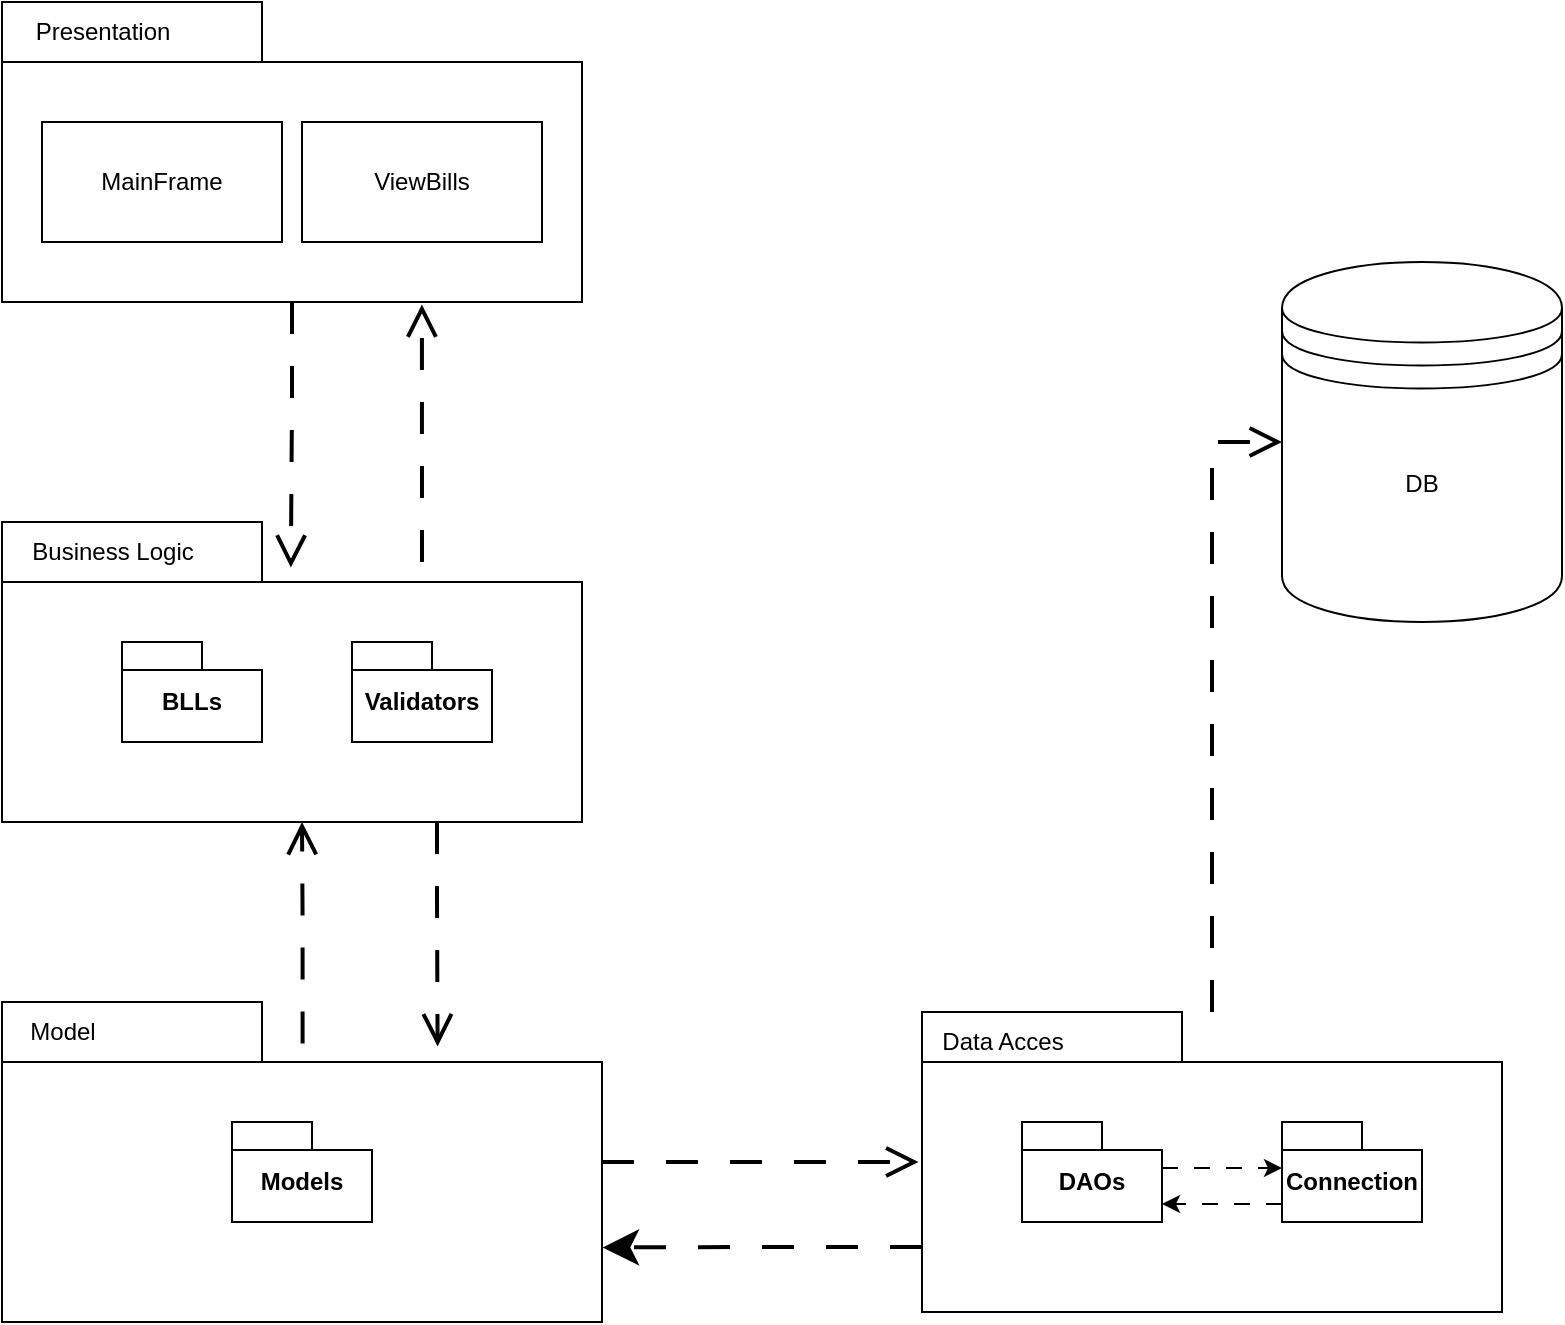 <mxfile version="27.0.8">
  <diagram name="Page-1" id="tm1WqN0DgHZVb43frMnN">
    <mxGraphModel dx="1202" dy="660" grid="1" gridSize="10" guides="1" tooltips="1" connect="1" arrows="1" fold="1" page="1" pageScale="1" pageWidth="850" pageHeight="1100" math="0" shadow="0">
      <root>
        <mxCell id="0" />
        <mxCell id="1" parent="0" />
        <mxCell id="nWzspE8vj7getvRXUOmA-1" value="" style="shape=folder;fontStyle=1;spacingTop=10;tabWidth=130;tabHeight=30;tabPosition=left;html=1;whiteSpace=wrap;" parent="1" vertex="1">
          <mxGeometry x="230" y="50" width="290" height="150" as="geometry" />
        </mxCell>
        <mxCell id="nWzspE8vj7getvRXUOmA-7" value="" style="shape=folder;fontStyle=1;spacingTop=10;tabWidth=130;tabHeight=30;tabPosition=left;html=1;whiteSpace=wrap;" parent="1" vertex="1">
          <mxGeometry x="230" y="310" width="290" height="150" as="geometry" />
        </mxCell>
        <mxCell id="nWzspE8vj7getvRXUOmA-15" style="edgeStyle=orthogonalEdgeStyle;rounded=0;orthogonalLoop=1;jettySize=auto;html=1;exitX=0.501;exitY=0.13;exitDx=0;exitDy=0;exitPerimeter=0;strokeWidth=2;endArrow=open;endFill=0;endSize=12;dashed=1;dashPattern=8 8;" parent="1" source="nWzspE8vj7getvRXUOmA-8" edge="1">
          <mxGeometry relative="1" as="geometry">
            <mxPoint x="380.0" y="460.0" as="targetPoint" />
          </mxGeometry>
        </mxCell>
        <mxCell id="nWzspE8vj7getvRXUOmA-8" value="" style="shape=folder;fontStyle=1;spacingTop=10;tabWidth=130;tabHeight=30;tabPosition=left;html=1;whiteSpace=wrap;" parent="1" vertex="1">
          <mxGeometry x="230" y="550" width="300" height="160" as="geometry" />
        </mxCell>
        <mxCell id="nWzspE8vj7getvRXUOmA-11" style="edgeStyle=orthogonalEdgeStyle;rounded=0;orthogonalLoop=1;jettySize=auto;html=1;entryX=0;entryY=0.5;entryDx=0;entryDy=0;strokeWidth=2;endSize=12;endArrow=open;endFill=0;dashed=1;dashPattern=8 8;" parent="1" source="nWzspE8vj7getvRXUOmA-9" target="nWzspE8vj7getvRXUOmA-10" edge="1">
          <mxGeometry relative="1" as="geometry" />
        </mxCell>
        <mxCell id="nWzspE8vj7getvRXUOmA-9" value="" style="shape=folder;fontStyle=1;spacingTop=10;tabWidth=130;tabHeight=25;tabPosition=left;html=1;whiteSpace=wrap;" parent="1" vertex="1">
          <mxGeometry x="690" y="555" width="290" height="150" as="geometry" />
        </mxCell>
        <mxCell id="nWzspE8vj7getvRXUOmA-10" value="DB&lt;div&gt;&lt;br&gt;&lt;/div&gt;" style="shape=datastore;whiteSpace=wrap;html=1;" parent="1" vertex="1">
          <mxGeometry x="870" y="180" width="140" height="180" as="geometry" />
        </mxCell>
        <mxCell id="nWzspE8vj7getvRXUOmA-12" style="edgeStyle=orthogonalEdgeStyle;rounded=0;orthogonalLoop=1;jettySize=auto;html=1;entryX=-0.006;entryY=0.5;entryDx=0;entryDy=0;entryPerimeter=0;strokeWidth=2;endSize=12;dashed=1;dashPattern=8 8;endArrow=open;endFill=0;" parent="1" source="nWzspE8vj7getvRXUOmA-8" target="nWzspE8vj7getvRXUOmA-9" edge="1">
          <mxGeometry relative="1" as="geometry" />
        </mxCell>
        <mxCell id="nWzspE8vj7getvRXUOmA-13" style="edgeStyle=orthogonalEdgeStyle;rounded=0;orthogonalLoop=1;jettySize=auto;html=1;exitX=0;exitY=0;exitDx=0;exitDy=117.5;exitPerimeter=0;entryX=1.001;entryY=0.767;entryDx=0;entryDy=0;entryPerimeter=0;strokeWidth=2;endSize=12;dashed=1;dashPattern=8 8;" parent="1" source="nWzspE8vj7getvRXUOmA-9" target="nWzspE8vj7getvRXUOmA-8" edge="1">
          <mxGeometry relative="1" as="geometry">
            <mxPoint x="540" y="673" as="targetPoint" />
          </mxGeometry>
        </mxCell>
        <mxCell id="nWzspE8vj7getvRXUOmA-14" style="edgeStyle=orthogonalEdgeStyle;rounded=0;orthogonalLoop=1;jettySize=auto;html=1;exitX=0.75;exitY=1;exitDx=0;exitDy=0;exitPerimeter=0;entryX=0.726;entryY=0.139;entryDx=0;entryDy=0;entryPerimeter=0;dashed=1;dashPattern=8 8;strokeWidth=2;endSize=12;endArrow=open;endFill=0;" parent="1" source="nWzspE8vj7getvRXUOmA-7" target="nWzspE8vj7getvRXUOmA-8" edge="1">
          <mxGeometry relative="1" as="geometry" />
        </mxCell>
        <mxCell id="nWzspE8vj7getvRXUOmA-16" style="edgeStyle=orthogonalEdgeStyle;rounded=0;orthogonalLoop=1;jettySize=auto;html=1;exitX=0;exitY=0;exitDx=210;exitDy=20;exitPerimeter=0;entryX=0.724;entryY=1.008;entryDx=0;entryDy=0;entryPerimeter=0;strokeWidth=2;endArrow=open;endFill=0;dashed=1;dashPattern=8 8;endSize=12;" parent="1" source="nWzspE8vj7getvRXUOmA-7" target="nWzspE8vj7getvRXUOmA-1" edge="1">
          <mxGeometry relative="1" as="geometry" />
        </mxCell>
        <mxCell id="nWzspE8vj7getvRXUOmA-17" style="edgeStyle=orthogonalEdgeStyle;rounded=0;orthogonalLoop=1;jettySize=auto;html=1;exitX=0.5;exitY=1;exitDx=0;exitDy=0;exitPerimeter=0;entryX=0.498;entryY=0.152;entryDx=0;entryDy=0;entryPerimeter=0;strokeWidth=2;dashed=1;dashPattern=8 8;endSize=12;endArrow=open;endFill=0;" parent="1" source="nWzspE8vj7getvRXUOmA-1" target="nWzspE8vj7getvRXUOmA-7" edge="1">
          <mxGeometry relative="1" as="geometry" />
        </mxCell>
        <mxCell id="nWzspE8vj7getvRXUOmA-18" value="BLLs" style="shape=folder;fontStyle=1;spacingTop=10;tabWidth=40;tabHeight=14;tabPosition=left;html=1;whiteSpace=wrap;" parent="1" vertex="1">
          <mxGeometry x="290" y="370" width="70" height="50" as="geometry" />
        </mxCell>
        <mxCell id="nWzspE8vj7getvRXUOmA-19" value="Model" style="text;html=1;align=center;verticalAlign=middle;resizable=0;points=[];autosize=1;strokeColor=none;fillColor=none;" parent="1" vertex="1">
          <mxGeometry x="230" y="550" width="60" height="30" as="geometry" />
        </mxCell>
        <mxCell id="nWzspE8vj7getvRXUOmA-20" value="Business Logic" style="text;html=1;align=center;verticalAlign=middle;resizable=0;points=[];autosize=1;strokeColor=none;fillColor=none;" parent="1" vertex="1">
          <mxGeometry x="235" y="310" width="100" height="30" as="geometry" />
        </mxCell>
        <mxCell id="nWzspE8vj7getvRXUOmA-22" value="Models" style="shape=folder;fontStyle=1;spacingTop=10;tabWidth=40;tabHeight=14;tabPosition=left;html=1;whiteSpace=wrap;" parent="1" vertex="1">
          <mxGeometry x="345" y="610" width="70" height="50" as="geometry" />
        </mxCell>
        <mxCell id="nWzspE8vj7getvRXUOmA-25" value="Data Acces" style="text;html=1;align=center;verticalAlign=middle;resizable=0;points=[];autosize=1;strokeColor=none;fillColor=none;" parent="1" vertex="1">
          <mxGeometry x="690" y="555" width="80" height="30" as="geometry" />
        </mxCell>
        <mxCell id="nWzspE8vj7getvRXUOmA-26" value="DAOs" style="shape=folder;fontStyle=1;spacingTop=10;tabWidth=40;tabHeight=14;tabPosition=left;html=1;whiteSpace=wrap;" parent="1" vertex="1">
          <mxGeometry x="740" y="610" width="70" height="50" as="geometry" />
        </mxCell>
        <mxCell id="nWzspE8vj7getvRXUOmA-27" value="Connection" style="shape=folder;fontStyle=1;spacingTop=10;tabWidth=40;tabHeight=14;tabPosition=left;html=1;whiteSpace=wrap;" parent="1" vertex="1">
          <mxGeometry x="870" y="610" width="70" height="50" as="geometry" />
        </mxCell>
        <mxCell id="nWzspE8vj7getvRXUOmA-28" style="edgeStyle=orthogonalEdgeStyle;rounded=0;orthogonalLoop=1;jettySize=auto;html=1;exitX=0;exitY=0;exitDx=70;exitDy=23;exitPerimeter=0;entryX=0;entryY=0;entryDx=0;entryDy=23;entryPerimeter=0;dashed=1;dashPattern=8 8;" parent="1" source="nWzspE8vj7getvRXUOmA-26" target="nWzspE8vj7getvRXUOmA-27" edge="1">
          <mxGeometry relative="1" as="geometry" />
        </mxCell>
        <mxCell id="nWzspE8vj7getvRXUOmA-29" style="edgeStyle=orthogonalEdgeStyle;rounded=0;orthogonalLoop=1;jettySize=auto;html=1;exitX=0;exitY=0;exitDx=0;exitDy=41;exitPerimeter=0;entryX=0;entryY=0;entryDx=70;entryDy=41;entryPerimeter=0;dashed=1;dashPattern=8 8;" parent="1" source="nWzspE8vj7getvRXUOmA-27" target="nWzspE8vj7getvRXUOmA-26" edge="1">
          <mxGeometry relative="1" as="geometry" />
        </mxCell>
        <mxCell id="nWzspE8vj7getvRXUOmA-31" value="Presentation" style="text;html=1;align=center;verticalAlign=middle;resizable=0;points=[];autosize=1;strokeColor=none;fillColor=none;" parent="1" vertex="1">
          <mxGeometry x="235" y="50" width="90" height="30" as="geometry" />
        </mxCell>
        <mxCell id="jG8cnnssK58KYoj8DxJ5-1" value="MainFrame" style="rounded=0;whiteSpace=wrap;html=1;" vertex="1" parent="1">
          <mxGeometry x="250" y="110" width="120" height="60" as="geometry" />
        </mxCell>
        <mxCell id="jG8cnnssK58KYoj8DxJ5-2" value="ViewBills" style="rounded=0;whiteSpace=wrap;html=1;" vertex="1" parent="1">
          <mxGeometry x="380" y="110" width="120" height="60" as="geometry" />
        </mxCell>
        <mxCell id="jG8cnnssK58KYoj8DxJ5-3" value="Validators" style="shape=folder;fontStyle=1;spacingTop=10;tabWidth=40;tabHeight=14;tabPosition=left;html=1;whiteSpace=wrap;" vertex="1" parent="1">
          <mxGeometry x="405" y="370" width="70" height="50" as="geometry" />
        </mxCell>
      </root>
    </mxGraphModel>
  </diagram>
</mxfile>
